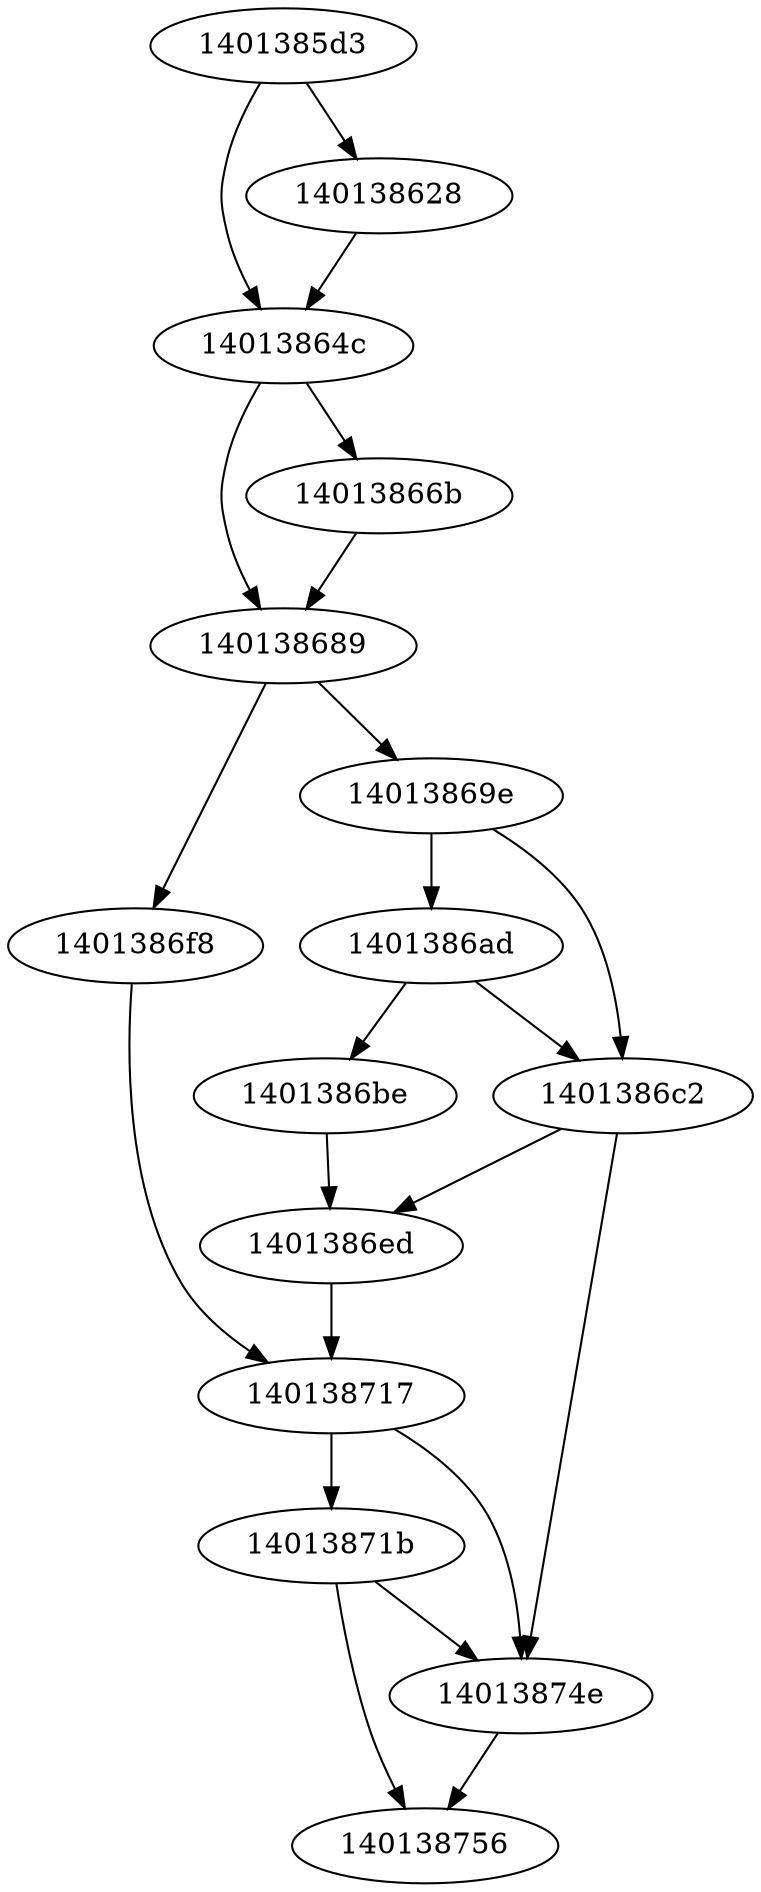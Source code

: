 digraph sub_1401385d3 {"1401385d3" -> "14013864c"
"14013864c" -> "140138689"
"140138689" -> "1401386f8"
"1401386f8" -> "140138717"
"140138717" -> "14013874e"
"14013874e" -> "140138756"
"140138717" -> "14013871b"
"14013871b" -> "140138756"
"14013871b" -> "14013874e"
"140138689" -> "14013869e"
"14013869e" -> "1401386c2"
"1401386c2" -> "14013874e"
"1401386c2" -> "1401386ed"
"1401386ed" -> "140138717"
"14013869e" -> "1401386ad"
"1401386ad" -> "1401386c2"
"1401386ad" -> "1401386be"
"1401386be" -> "1401386ed"
"14013864c" -> "14013866b"
"14013866b" -> "140138689"
"1401385d3" -> "140138628"
"140138628" -> "14013864c"
}